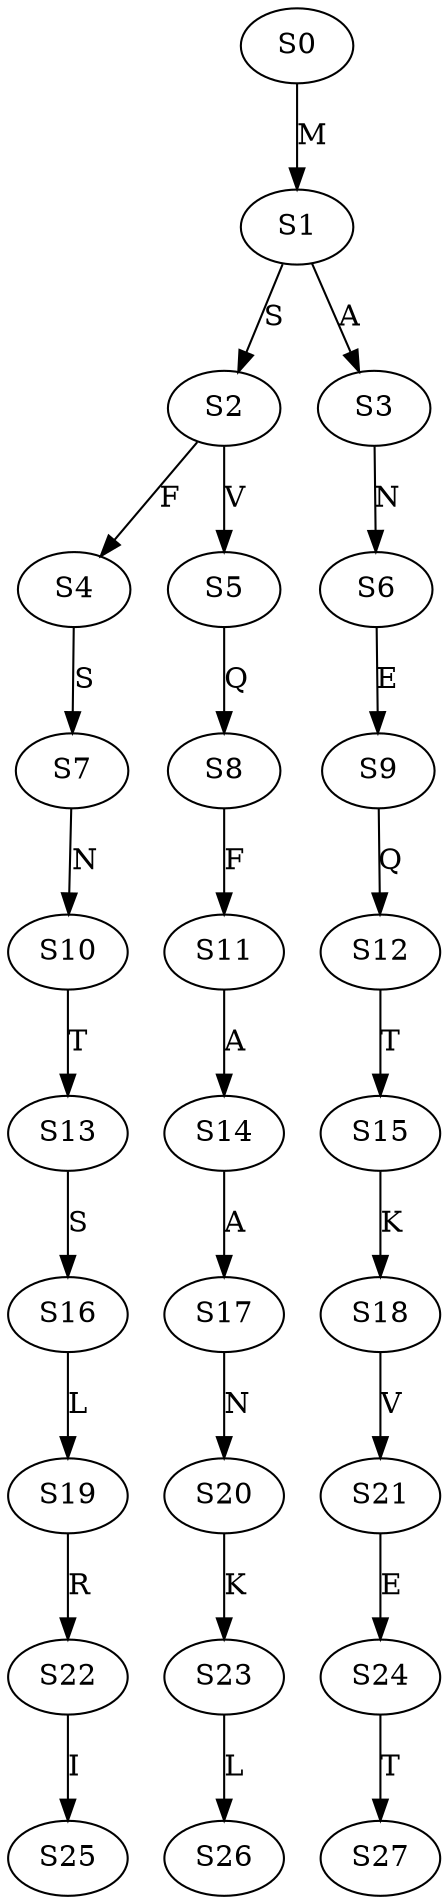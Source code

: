 strict digraph  {
	S0 -> S1 [ label = M ];
	S1 -> S2 [ label = S ];
	S1 -> S3 [ label = A ];
	S2 -> S4 [ label = F ];
	S2 -> S5 [ label = V ];
	S3 -> S6 [ label = N ];
	S4 -> S7 [ label = S ];
	S5 -> S8 [ label = Q ];
	S6 -> S9 [ label = E ];
	S7 -> S10 [ label = N ];
	S8 -> S11 [ label = F ];
	S9 -> S12 [ label = Q ];
	S10 -> S13 [ label = T ];
	S11 -> S14 [ label = A ];
	S12 -> S15 [ label = T ];
	S13 -> S16 [ label = S ];
	S14 -> S17 [ label = A ];
	S15 -> S18 [ label = K ];
	S16 -> S19 [ label = L ];
	S17 -> S20 [ label = N ];
	S18 -> S21 [ label = V ];
	S19 -> S22 [ label = R ];
	S20 -> S23 [ label = K ];
	S21 -> S24 [ label = E ];
	S22 -> S25 [ label = I ];
	S23 -> S26 [ label = L ];
	S24 -> S27 [ label = T ];
}
